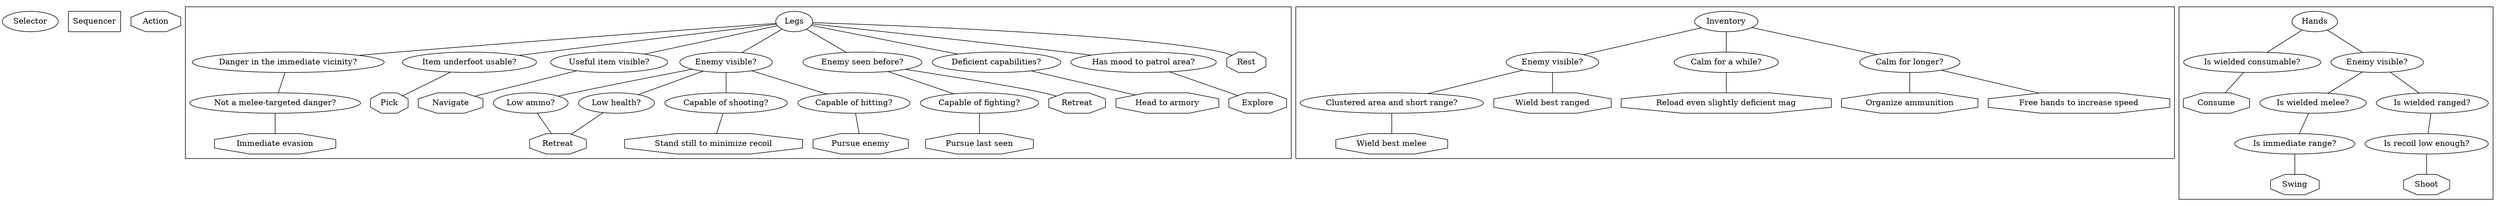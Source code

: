 graph g {
ordering=out;
graph[overlap=true];

Selector
Sequencer[shape=box];
Action[shape=octagon];

subgraph clusterlegs {
Legs--"Danger in the immediate vicinity?"
"Danger in the immediate vicinity?"--"Not a melee-targeted danger?"
"Not a melee-targeted danger?"--"Immediate evasion"
Legs--"Item underfoot usable?"
"Item underfoot usable?"--"Pick"
"Pick"[shape=octagon]
Legs--"Useful item visible?"
"Useful item visible?"--"Navigate"
Legs--"Enemy visible?"
Legs--"Enemy seen before?"
Legs--"Deficient capabilities?"
"Enemy visible?"--"Low ammo?"
"Enemy visible?"--"Low health?"
"Low ammo?"--"Retreat"
"Low health?"--"Retreat"
"Enemy visible?"--"Capable of shooting?"
"Capable of shooting?"--"Stand still to minimize recoil"
"Enemy visible?"--"Capable of hitting?"
"Capable of hitting?"--"Pursue enemy"
"Enemy seen before?"--"Capable of fighting?"
"Enemy seen before?"--Retreat2
"Capable of fighting?"--"Pursue last seen"
"Deficient capabilities?"--"Head to armory"

"Pursue last seen"[shape=octagon]
"Head to armory"[shape=octagon]

"Immediate evasion"[shape=octagon]
Legs--"Has mood to patrol area?"
"Has mood to patrol area?"--"Explore"
Legs--"Rest"

"Pursue enemy"[shape=octagon]
"Retreat"[shape=octagon]
Retreat2[shape=octagon, label="Retreat"]
"Navigate"[shape=octagon]
"Rest"[shape=octagon]
"Explore"[shape=octagon]
"Stand still to minimize recoil"[shape=octagon]
}



subgraph clusterinventory {
Inventory--enemyvisible2
enemyvisible2[label="Enemy visible?"]
enemyvisible2--"Clustered area and short range?"
enemyvisible2--"Wield best ranged"
"Clustered area and short range?"--"Wield best melee"
Inventory--"Calm for a while?"
"Calm for a while?"--"Reload even slightly deficient mag"
Inventory--"Calm for longer?"
"Calm for longer?"--"Organize ammunition"
"Calm for longer?"--"Free hands to increase speed"

"Free hands to increase speed"[shape=octagon]
"Organize ammunition"[shape=octagon]
"Reload even slightly deficient mag"[shape=octagon]
"Wield best melee"[shape=octagon]
"Wield best ranged"[shape=octagon]
}

subgraph clusterhands {
Hands--"Is wielded consumable?"
"Is wielded consumable?"--"Consume"
Hands--enemyvisible3
enemyvisible3[label="Enemy visible?"]
enemyvisible3--"Is wielded melee?"
enemyvisible3--"Is wielded ranged?"
"Is wielded ranged?"--"Is recoil low enough?"
"Is recoil low enough?"--"Shoot"
"Is wielded melee?"--"Is immediate range?"
"Is immediate range?"--"Swing"

"Shoot"[shape=octagon]
"Swing"[shape=octagon]
"Consume"[shape=octagon]
}

}



